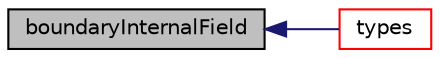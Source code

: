digraph "boundaryInternalField"
{
  bgcolor="transparent";
  edge [fontname="Helvetica",fontsize="10",labelfontname="Helvetica",labelfontsize="10"];
  node [fontname="Helvetica",fontsize="10",shape=record];
  rankdir="LR";
  Node1046 [label="boundaryInternalField",height=0.2,width=0.4,color="black", fillcolor="grey75", style="filled", fontcolor="black"];
  Node1046 -> Node1047 [dir="back",color="midnightblue",fontsize="10",style="solid",fontname="Helvetica"];
  Node1047 [label="types",height=0.2,width=0.4,color="red",URL="$a27621.html#a490151358261bc309e986c460537574d",tooltip="Return a list of the patch types. "];
}
